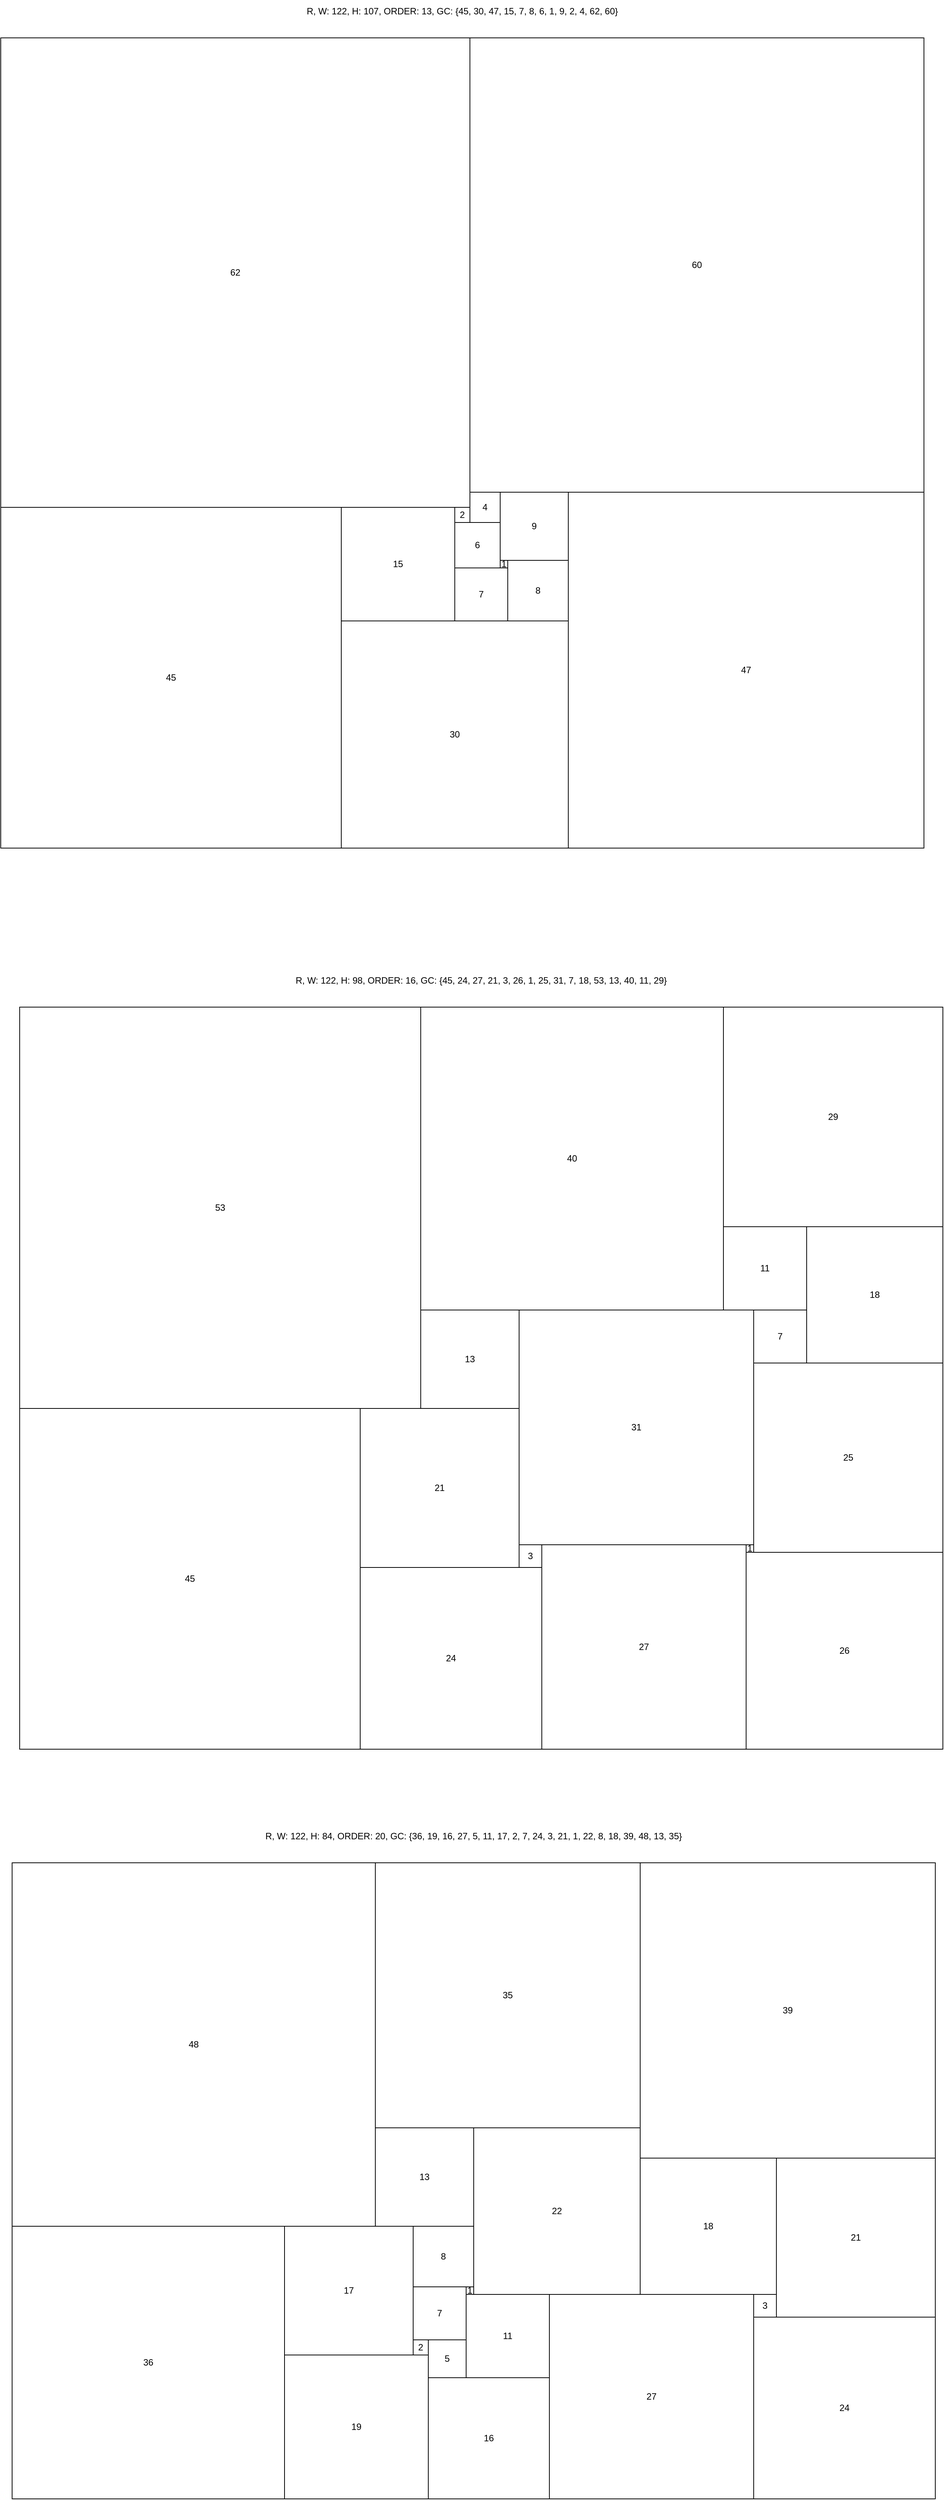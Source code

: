 <mxfile version="21.2.1" type="device">
  <diagram name="Page-1" id="H1nZVYqxkzLZFgEqRADx">
    <mxGraphModel dx="2640" dy="5350" grid="1" gridSize="10" guides="1" tooltips="1" connect="1" arrows="1" fold="1" page="1" pageScale="1" pageWidth="850" pageHeight="1100" math="0" shadow="0">
      <root>
        <mxCell id="0" />
        <mxCell id="1" parent="0" />
        <mxCell id="AsBp8XiL8Dx4Y6rQVwFH-2797" value="R, W: 122, H: 107, ORDER: 13, GC: {45, 30, 47, 15, 7, 8, 6, 1, 9, 2, 4, 62, 60} " style="text;html=1;strokeColor=none;fillColor=none;align=center;verticalAlign=middle;whiteSpace=wrap;rounded=0;" parent="1" vertex="1">
          <mxGeometry x="50" width="1220" height="30" as="geometry" />
        </mxCell>
        <mxCell id="AsBp8XiL8Dx4Y6rQVwFH-4915" value="R, W: 122, H: 98, ORDER: 16, GC: {45, 24, 27, 21, 3, 26, 1, 25, 31, 7, 18, 53, 13, 40, 11, 29} " style="text;html=1;strokeColor=none;fillColor=none;align=center;verticalAlign=middle;whiteSpace=wrap;rounded=0;flipV=1;" parent="1" vertex="1">
          <mxGeometry x="75" y="1280" width="1220" height="30" as="geometry" />
        </mxCell>
        <mxCell id="AsBp8XiL8Dx4Y6rQVwFH-16346" value="R, W: 122, H: 84, ORDER: 20, GC: {36, 19, 16, 27, 5, 11, 17, 2, 7, 24, 3, 21, 1, 22, 8, 18, 39, 48, 13, 35} " style="text;html=1;strokeColor=none;fillColor=none;align=center;verticalAlign=middle;whiteSpace=wrap;rounded=0;flipV=1;" parent="1" vertex="1">
          <mxGeometry x="65" y="2410" width="1220" height="30" as="geometry" />
        </mxCell>
        <mxCell id="9cPvnPn_NWPfVseriCJ5-1" value="" style="group;flipV=1;" vertex="1" connectable="0" parent="1">
          <mxGeometry x="50" y="50" width="1220" height="1070" as="geometry" />
        </mxCell>
        <mxCell id="761dnnyQ54j-Cl0NHfQN-2798" value="45" style="rounded=0;whiteSpace=wrap;html=1;" parent="9cPvnPn_NWPfVseriCJ5-1" vertex="1">
          <mxGeometry y="620" width="450" height="450" as="geometry" />
        </mxCell>
        <mxCell id="761dnnyQ54j-Cl0NHfQN-2799" value="30" style="rounded=0;whiteSpace=wrap;html=1;" parent="9cPvnPn_NWPfVseriCJ5-1" vertex="1">
          <mxGeometry x="450" y="770" width="300" height="300" as="geometry" />
        </mxCell>
        <mxCell id="761dnnyQ54j-Cl0NHfQN-2800" value="47" style="rounded=0;whiteSpace=wrap;html=1;" parent="9cPvnPn_NWPfVseriCJ5-1" vertex="1">
          <mxGeometry x="750" y="600" width="470" height="470" as="geometry" />
        </mxCell>
        <mxCell id="761dnnyQ54j-Cl0NHfQN-2801" value="15" style="rounded=0;whiteSpace=wrap;html=1;" parent="9cPvnPn_NWPfVseriCJ5-1" vertex="1">
          <mxGeometry x="450" y="620" width="150" height="150" as="geometry" />
        </mxCell>
        <mxCell id="761dnnyQ54j-Cl0NHfQN-2802" value="7" style="rounded=0;whiteSpace=wrap;html=1;" parent="9cPvnPn_NWPfVseriCJ5-1" vertex="1">
          <mxGeometry x="600" y="700" width="70" height="70" as="geometry" />
        </mxCell>
        <mxCell id="761dnnyQ54j-Cl0NHfQN-2803" value="8" style="rounded=0;whiteSpace=wrap;html=1;" parent="9cPvnPn_NWPfVseriCJ5-1" vertex="1">
          <mxGeometry x="670" y="690" width="80" height="80" as="geometry" />
        </mxCell>
        <mxCell id="761dnnyQ54j-Cl0NHfQN-2804" value="6" style="rounded=0;whiteSpace=wrap;html=1;" parent="9cPvnPn_NWPfVseriCJ5-1" vertex="1">
          <mxGeometry x="600" y="640" width="60" height="60" as="geometry" />
        </mxCell>
        <mxCell id="761dnnyQ54j-Cl0NHfQN-2805" value="1" style="rounded=0;whiteSpace=wrap;html=1;" parent="9cPvnPn_NWPfVseriCJ5-1" vertex="1">
          <mxGeometry x="660" y="690" width="10" height="10" as="geometry" />
        </mxCell>
        <mxCell id="761dnnyQ54j-Cl0NHfQN-2806" value="9" style="rounded=0;whiteSpace=wrap;html=1;" parent="9cPvnPn_NWPfVseriCJ5-1" vertex="1">
          <mxGeometry x="660" y="600" width="90" height="90" as="geometry" />
        </mxCell>
        <mxCell id="761dnnyQ54j-Cl0NHfQN-2807" value="2" style="rounded=0;whiteSpace=wrap;html=1;" parent="9cPvnPn_NWPfVseriCJ5-1" vertex="1">
          <mxGeometry x="600" y="620" width="20" height="20" as="geometry" />
        </mxCell>
        <mxCell id="761dnnyQ54j-Cl0NHfQN-2808" value="4" style="rounded=0;whiteSpace=wrap;html=1;" parent="9cPvnPn_NWPfVseriCJ5-1" vertex="1">
          <mxGeometry x="620" y="600" width="40" height="40" as="geometry" />
        </mxCell>
        <mxCell id="761dnnyQ54j-Cl0NHfQN-2809" value="62" style="rounded=0;whiteSpace=wrap;html=1;" parent="9cPvnPn_NWPfVseriCJ5-1" vertex="1">
          <mxGeometry width="620" height="620" as="geometry" />
        </mxCell>
        <mxCell id="761dnnyQ54j-Cl0NHfQN-2810" value="60" style="rounded=0;whiteSpace=wrap;html=1;" parent="9cPvnPn_NWPfVseriCJ5-1" vertex="1">
          <mxGeometry x="620" width="600" height="600" as="geometry" />
        </mxCell>
        <mxCell id="9cPvnPn_NWPfVseriCJ5-2" value="" style="group;flipV=1;" vertex="1" connectable="0" parent="1">
          <mxGeometry x="75" y="1330" width="1220" height="980" as="geometry" />
        </mxCell>
        <mxCell id="761dnnyQ54j-Cl0NHfQN-4916" value="45" style="rounded=0;whiteSpace=wrap;html=1;" parent="9cPvnPn_NWPfVseriCJ5-2" vertex="1">
          <mxGeometry y="530" width="450" height="450" as="geometry" />
        </mxCell>
        <mxCell id="761dnnyQ54j-Cl0NHfQN-4917" value="24" style="rounded=0;whiteSpace=wrap;html=1;" parent="9cPvnPn_NWPfVseriCJ5-2" vertex="1">
          <mxGeometry x="450" y="740" width="240" height="240" as="geometry" />
        </mxCell>
        <mxCell id="761dnnyQ54j-Cl0NHfQN-4918" value="27" style="rounded=0;whiteSpace=wrap;html=1;" parent="9cPvnPn_NWPfVseriCJ5-2" vertex="1">
          <mxGeometry x="690" y="710" width="270" height="270" as="geometry" />
        </mxCell>
        <mxCell id="761dnnyQ54j-Cl0NHfQN-4919" value="21" style="rounded=0;whiteSpace=wrap;html=1;" parent="9cPvnPn_NWPfVseriCJ5-2" vertex="1">
          <mxGeometry x="450" y="530" width="210" height="210" as="geometry" />
        </mxCell>
        <mxCell id="761dnnyQ54j-Cl0NHfQN-4920" value="3" style="rounded=0;whiteSpace=wrap;html=1;" parent="9cPvnPn_NWPfVseriCJ5-2" vertex="1">
          <mxGeometry x="660" y="710" width="30" height="30" as="geometry" />
        </mxCell>
        <mxCell id="761dnnyQ54j-Cl0NHfQN-4921" value="26" style="rounded=0;whiteSpace=wrap;html=1;" parent="9cPvnPn_NWPfVseriCJ5-2" vertex="1">
          <mxGeometry x="960" y="720" width="260" height="260" as="geometry" />
        </mxCell>
        <mxCell id="761dnnyQ54j-Cl0NHfQN-4922" value="1" style="rounded=0;whiteSpace=wrap;html=1;" parent="9cPvnPn_NWPfVseriCJ5-2" vertex="1">
          <mxGeometry x="960" y="710" width="10" height="10" as="geometry" />
        </mxCell>
        <mxCell id="761dnnyQ54j-Cl0NHfQN-4923" value="25" style="rounded=0;whiteSpace=wrap;html=1;" parent="9cPvnPn_NWPfVseriCJ5-2" vertex="1">
          <mxGeometry x="970" y="470" width="250" height="250" as="geometry" />
        </mxCell>
        <mxCell id="761dnnyQ54j-Cl0NHfQN-4924" value="31" style="rounded=0;whiteSpace=wrap;html=1;" parent="9cPvnPn_NWPfVseriCJ5-2" vertex="1">
          <mxGeometry x="660" y="400" width="310" height="310" as="geometry" />
        </mxCell>
        <mxCell id="761dnnyQ54j-Cl0NHfQN-4925" value="7" style="rounded=0;whiteSpace=wrap;html=1;" parent="9cPvnPn_NWPfVseriCJ5-2" vertex="1">
          <mxGeometry x="970" y="400" width="70" height="70" as="geometry" />
        </mxCell>
        <mxCell id="761dnnyQ54j-Cl0NHfQN-4926" value="18" style="rounded=0;whiteSpace=wrap;html=1;" parent="9cPvnPn_NWPfVseriCJ5-2" vertex="1">
          <mxGeometry x="1040" y="290" width="180" height="180" as="geometry" />
        </mxCell>
        <mxCell id="761dnnyQ54j-Cl0NHfQN-4927" value="53" style="rounded=0;whiteSpace=wrap;html=1;" parent="9cPvnPn_NWPfVseriCJ5-2" vertex="1">
          <mxGeometry width="530" height="530" as="geometry" />
        </mxCell>
        <mxCell id="761dnnyQ54j-Cl0NHfQN-4928" value="13" style="rounded=0;whiteSpace=wrap;html=1;" parent="9cPvnPn_NWPfVseriCJ5-2" vertex="1">
          <mxGeometry x="530" y="400" width="130" height="130" as="geometry" />
        </mxCell>
        <mxCell id="761dnnyQ54j-Cl0NHfQN-4929" value="40" style="rounded=0;whiteSpace=wrap;html=1;" parent="9cPvnPn_NWPfVseriCJ5-2" vertex="1">
          <mxGeometry x="530" width="400" height="400" as="geometry" />
        </mxCell>
        <mxCell id="761dnnyQ54j-Cl0NHfQN-4930" value="11" style="rounded=0;whiteSpace=wrap;html=1;" parent="9cPvnPn_NWPfVseriCJ5-2" vertex="1">
          <mxGeometry x="930" y="290" width="110" height="110" as="geometry" />
        </mxCell>
        <mxCell id="761dnnyQ54j-Cl0NHfQN-4931" value="29" style="rounded=0;whiteSpace=wrap;html=1;" parent="9cPvnPn_NWPfVseriCJ5-2" vertex="1">
          <mxGeometry x="930" width="290" height="290" as="geometry" />
        </mxCell>
        <mxCell id="9cPvnPn_NWPfVseriCJ5-3" value="" style="group;flipV=1;" vertex="1" connectable="0" parent="1">
          <mxGeometry x="65" y="2460" width="1220" height="840" as="geometry" />
        </mxCell>
        <mxCell id="761dnnyQ54j-Cl0NHfQN-16347" value="36" style="rounded=0;whiteSpace=wrap;html=1;" parent="9cPvnPn_NWPfVseriCJ5-3" vertex="1">
          <mxGeometry y="480" width="360" height="360" as="geometry" />
        </mxCell>
        <mxCell id="761dnnyQ54j-Cl0NHfQN-16348" value="19" style="rounded=0;whiteSpace=wrap;html=1;" parent="9cPvnPn_NWPfVseriCJ5-3" vertex="1">
          <mxGeometry x="360" y="650" width="190" height="190" as="geometry" />
        </mxCell>
        <mxCell id="761dnnyQ54j-Cl0NHfQN-16349" value="16" style="rounded=0;whiteSpace=wrap;html=1;" parent="9cPvnPn_NWPfVseriCJ5-3" vertex="1">
          <mxGeometry x="550" y="680" width="160" height="160" as="geometry" />
        </mxCell>
        <mxCell id="761dnnyQ54j-Cl0NHfQN-16350" value="27" style="rounded=0;whiteSpace=wrap;html=1;" parent="9cPvnPn_NWPfVseriCJ5-3" vertex="1">
          <mxGeometry x="710" y="570" width="270" height="270" as="geometry" />
        </mxCell>
        <mxCell id="761dnnyQ54j-Cl0NHfQN-16351" value="5" style="rounded=0;whiteSpace=wrap;html=1;" parent="9cPvnPn_NWPfVseriCJ5-3" vertex="1">
          <mxGeometry x="550" y="630" width="50" height="50" as="geometry" />
        </mxCell>
        <mxCell id="761dnnyQ54j-Cl0NHfQN-16352" value="11" style="rounded=0;whiteSpace=wrap;html=1;" parent="9cPvnPn_NWPfVseriCJ5-3" vertex="1">
          <mxGeometry x="600" y="570" width="110" height="110" as="geometry" />
        </mxCell>
        <mxCell id="761dnnyQ54j-Cl0NHfQN-16353" value="17" style="rounded=0;whiteSpace=wrap;html=1;" parent="9cPvnPn_NWPfVseriCJ5-3" vertex="1">
          <mxGeometry x="360" y="480" width="170" height="170" as="geometry" />
        </mxCell>
        <mxCell id="761dnnyQ54j-Cl0NHfQN-16354" value="2" style="rounded=0;whiteSpace=wrap;html=1;" parent="9cPvnPn_NWPfVseriCJ5-3" vertex="1">
          <mxGeometry x="530" y="630" width="20" height="20" as="geometry" />
        </mxCell>
        <mxCell id="761dnnyQ54j-Cl0NHfQN-16355" value="7" style="rounded=0;whiteSpace=wrap;html=1;" parent="9cPvnPn_NWPfVseriCJ5-3" vertex="1">
          <mxGeometry x="530" y="560" width="70" height="70" as="geometry" />
        </mxCell>
        <mxCell id="761dnnyQ54j-Cl0NHfQN-16356" value="24" style="rounded=0;whiteSpace=wrap;html=1;" parent="9cPvnPn_NWPfVseriCJ5-3" vertex="1">
          <mxGeometry x="980" y="600" width="240" height="240" as="geometry" />
        </mxCell>
        <mxCell id="761dnnyQ54j-Cl0NHfQN-16357" value="3" style="rounded=0;whiteSpace=wrap;html=1;" parent="9cPvnPn_NWPfVseriCJ5-3" vertex="1">
          <mxGeometry x="980" y="570" width="30" height="30" as="geometry" />
        </mxCell>
        <mxCell id="761dnnyQ54j-Cl0NHfQN-16358" value="21" style="rounded=0;whiteSpace=wrap;html=1;" parent="9cPvnPn_NWPfVseriCJ5-3" vertex="1">
          <mxGeometry x="1010" y="390" width="210" height="210" as="geometry" />
        </mxCell>
        <mxCell id="761dnnyQ54j-Cl0NHfQN-16359" value="1" style="rounded=0;whiteSpace=wrap;html=1;" parent="9cPvnPn_NWPfVseriCJ5-3" vertex="1">
          <mxGeometry x="600" y="560" width="10" height="10" as="geometry" />
        </mxCell>
        <mxCell id="761dnnyQ54j-Cl0NHfQN-16360" value="22" style="rounded=0;whiteSpace=wrap;html=1;" parent="9cPvnPn_NWPfVseriCJ5-3" vertex="1">
          <mxGeometry x="610" y="350" width="220" height="220" as="geometry" />
        </mxCell>
        <mxCell id="761dnnyQ54j-Cl0NHfQN-16361" value="8" style="rounded=0;whiteSpace=wrap;html=1;" parent="9cPvnPn_NWPfVseriCJ5-3" vertex="1">
          <mxGeometry x="530" y="480" width="80" height="80" as="geometry" />
        </mxCell>
        <mxCell id="761dnnyQ54j-Cl0NHfQN-16362" value="18" style="rounded=0;whiteSpace=wrap;html=1;" parent="9cPvnPn_NWPfVseriCJ5-3" vertex="1">
          <mxGeometry x="830" y="390" width="180" height="180" as="geometry" />
        </mxCell>
        <mxCell id="761dnnyQ54j-Cl0NHfQN-16363" value="39" style="rounded=0;whiteSpace=wrap;html=1;" parent="9cPvnPn_NWPfVseriCJ5-3" vertex="1">
          <mxGeometry x="830" width="390" height="390" as="geometry" />
        </mxCell>
        <mxCell id="761dnnyQ54j-Cl0NHfQN-16364" value="48" style="rounded=0;whiteSpace=wrap;html=1;" parent="9cPvnPn_NWPfVseriCJ5-3" vertex="1">
          <mxGeometry width="480" height="480" as="geometry" />
        </mxCell>
        <mxCell id="761dnnyQ54j-Cl0NHfQN-16365" value="13" style="rounded=0;whiteSpace=wrap;html=1;" parent="9cPvnPn_NWPfVseriCJ5-3" vertex="1">
          <mxGeometry x="480" y="350" width="130" height="130" as="geometry" />
        </mxCell>
        <mxCell id="761dnnyQ54j-Cl0NHfQN-16366" value="35" style="rounded=0;whiteSpace=wrap;html=1;" parent="9cPvnPn_NWPfVseriCJ5-3" vertex="1">
          <mxGeometry x="480" width="350" height="350" as="geometry" />
        </mxCell>
      </root>
    </mxGraphModel>
  </diagram>
</mxfile>
